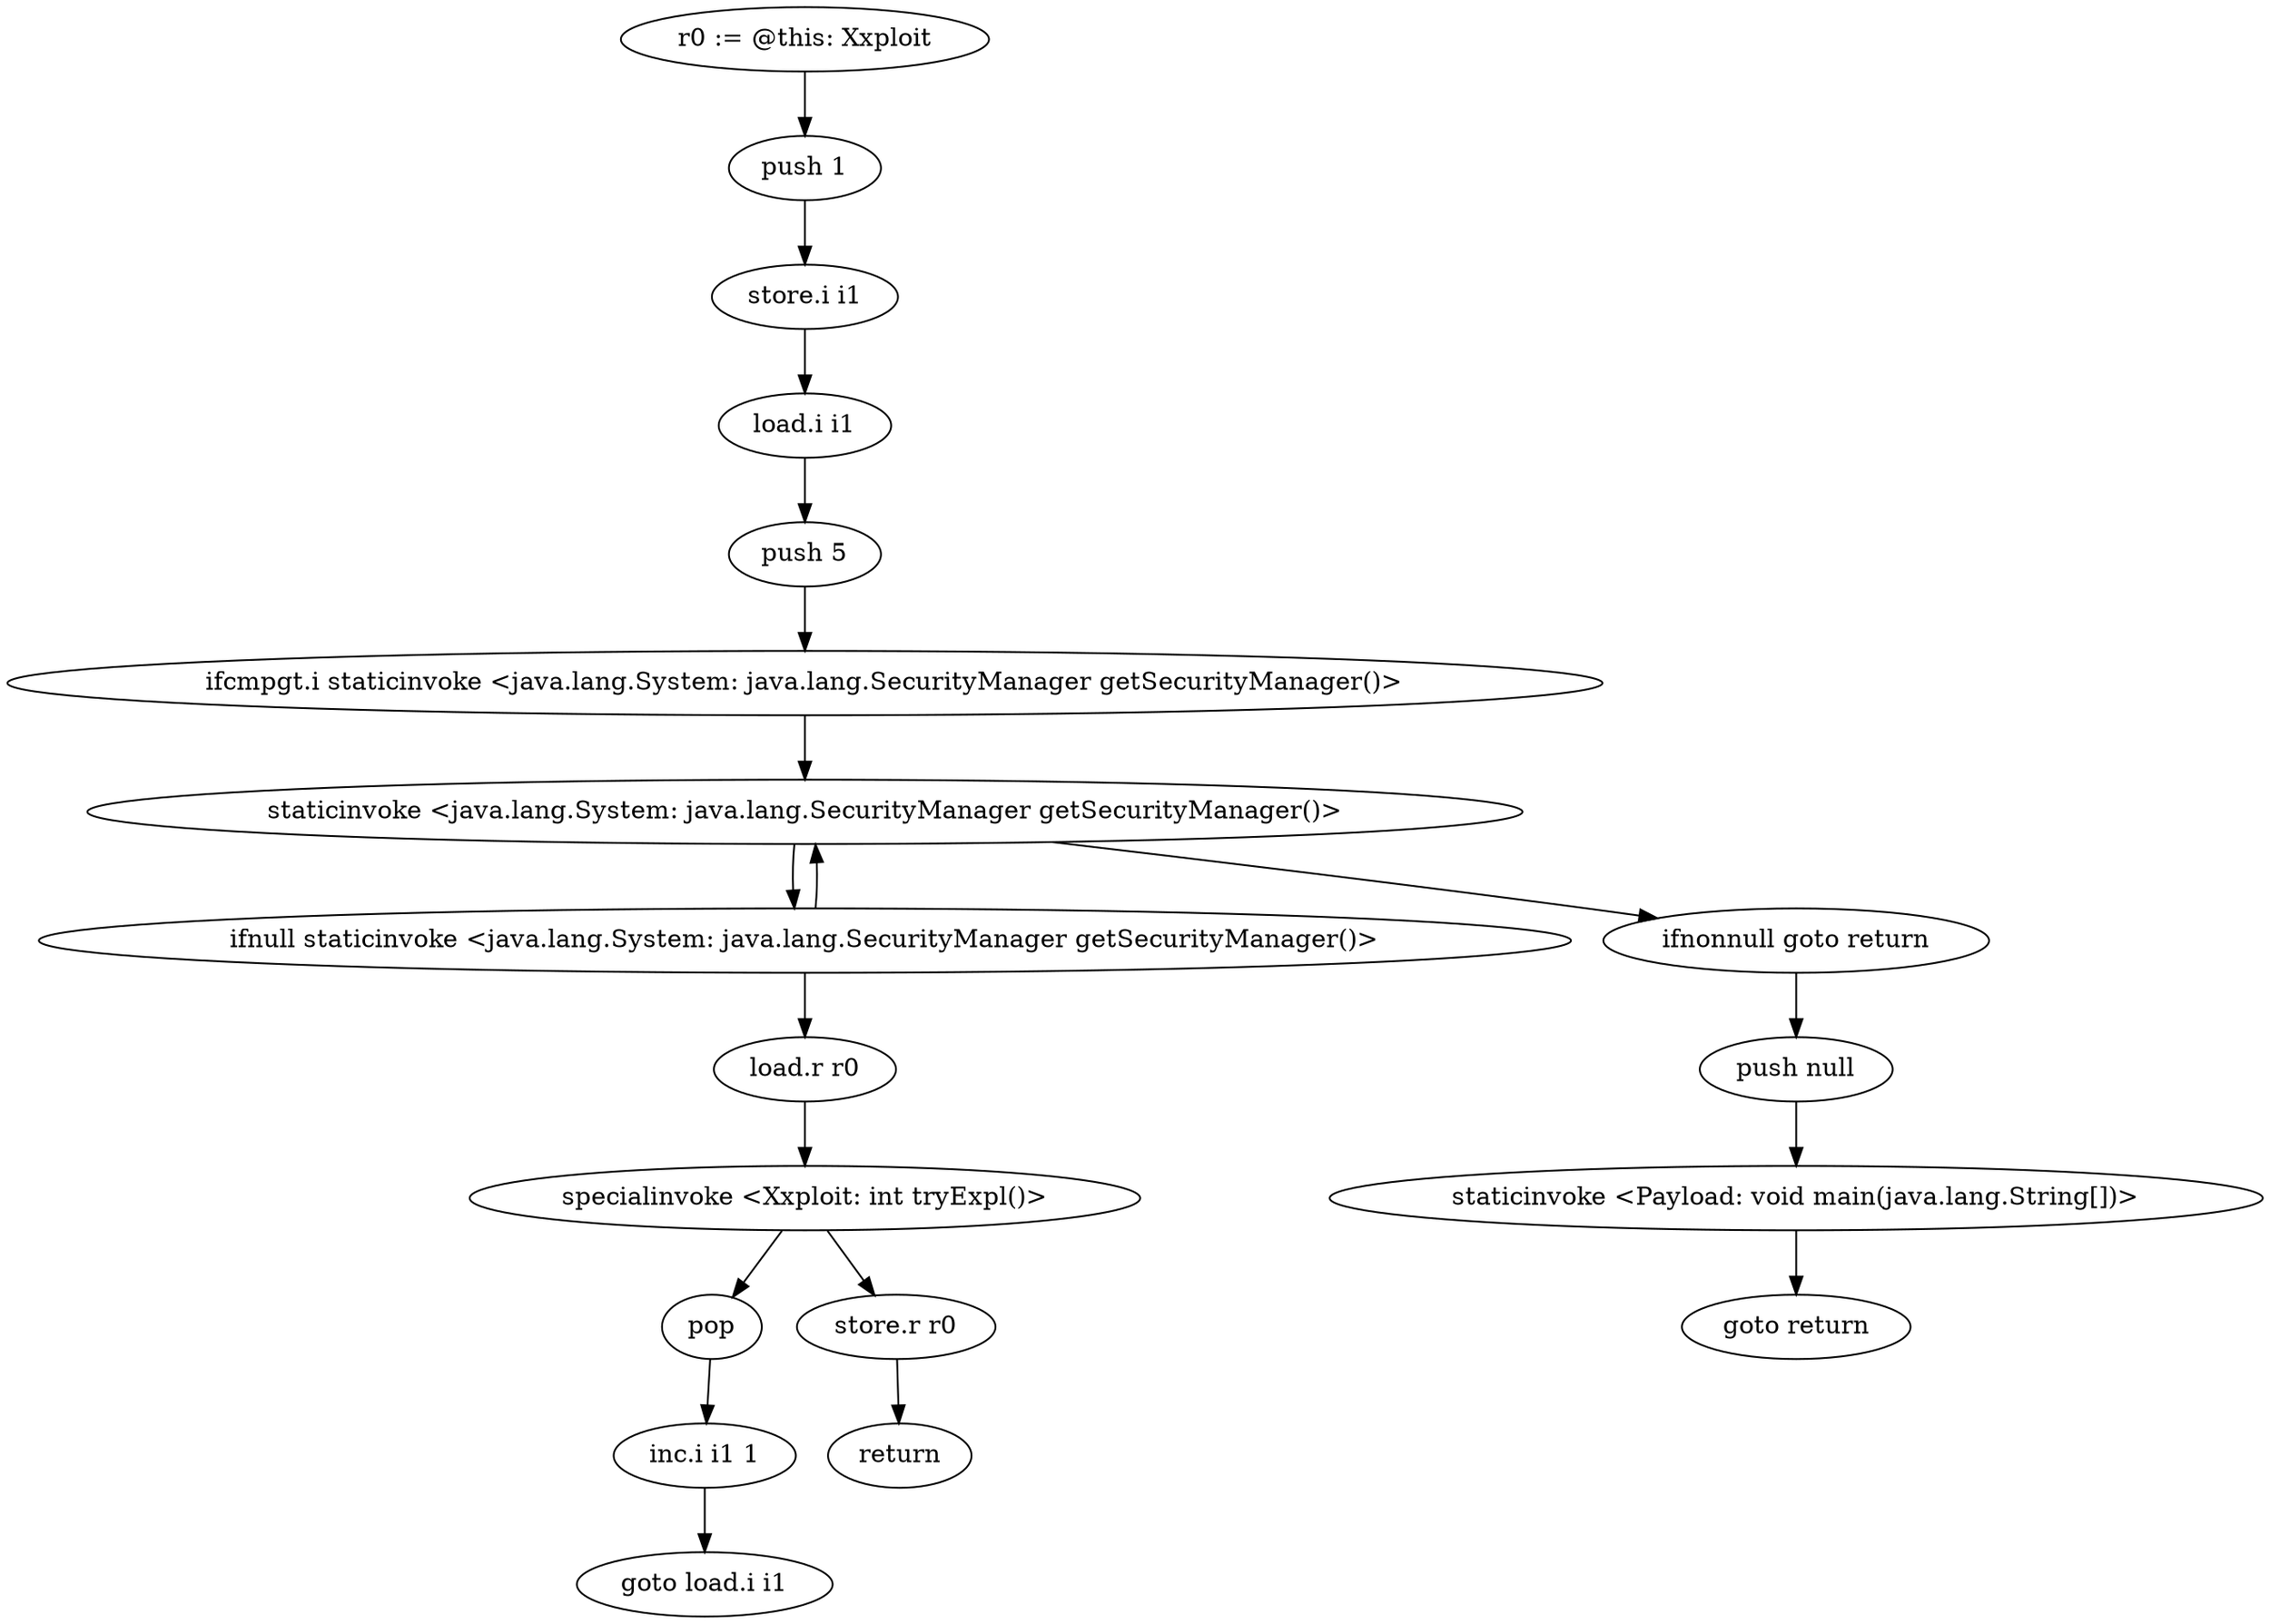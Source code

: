 digraph "" {
    "r0 := @this: Xxploit"
    "push 1"
    "r0 := @this: Xxploit"->"push 1";
    "store.i i1"
    "push 1"->"store.i i1";
    "load.i i1"
    "store.i i1"->"load.i i1";
    "push 5"
    "load.i i1"->"push 5";
    "ifcmpgt.i staticinvoke <java.lang.System: java.lang.SecurityManager getSecurityManager()>"
    "push 5"->"ifcmpgt.i staticinvoke <java.lang.System: java.lang.SecurityManager getSecurityManager()>";
    "staticinvoke <java.lang.System: java.lang.SecurityManager getSecurityManager()>"
    "ifcmpgt.i staticinvoke <java.lang.System: java.lang.SecurityManager getSecurityManager()>"->"staticinvoke <java.lang.System: java.lang.SecurityManager getSecurityManager()>";
    "ifnull staticinvoke <java.lang.System: java.lang.SecurityManager getSecurityManager()>"
    "staticinvoke <java.lang.System: java.lang.SecurityManager getSecurityManager()>"->"ifnull staticinvoke <java.lang.System: java.lang.SecurityManager getSecurityManager()>";
    "load.r r0"
    "ifnull staticinvoke <java.lang.System: java.lang.SecurityManager getSecurityManager()>"->"load.r r0";
    "specialinvoke <Xxploit: int tryExpl()>"
    "load.r r0"->"specialinvoke <Xxploit: int tryExpl()>";
    "pop"
    "specialinvoke <Xxploit: int tryExpl()>"->"pop";
    "inc.i i1 1"
    "pop"->"inc.i i1 1";
    "goto load.i i1"
    "inc.i i1 1"->"goto load.i i1";
    "store.r r0"
    "specialinvoke <Xxploit: int tryExpl()>"->"store.r r0";
    "return"
    "store.r r0"->"return";
    "ifnull staticinvoke <java.lang.System: java.lang.SecurityManager getSecurityManager()>"->"staticinvoke <java.lang.System: java.lang.SecurityManager getSecurityManager()>";
    "ifnonnull goto return"
    "staticinvoke <java.lang.System: java.lang.SecurityManager getSecurityManager()>"->"ifnonnull goto return";
    "push null"
    "ifnonnull goto return"->"push null";
    "staticinvoke <Payload: void main(java.lang.String[])>"
    "push null"->"staticinvoke <Payload: void main(java.lang.String[])>";
    "goto return"
    "staticinvoke <Payload: void main(java.lang.String[])>"->"goto return";
}
